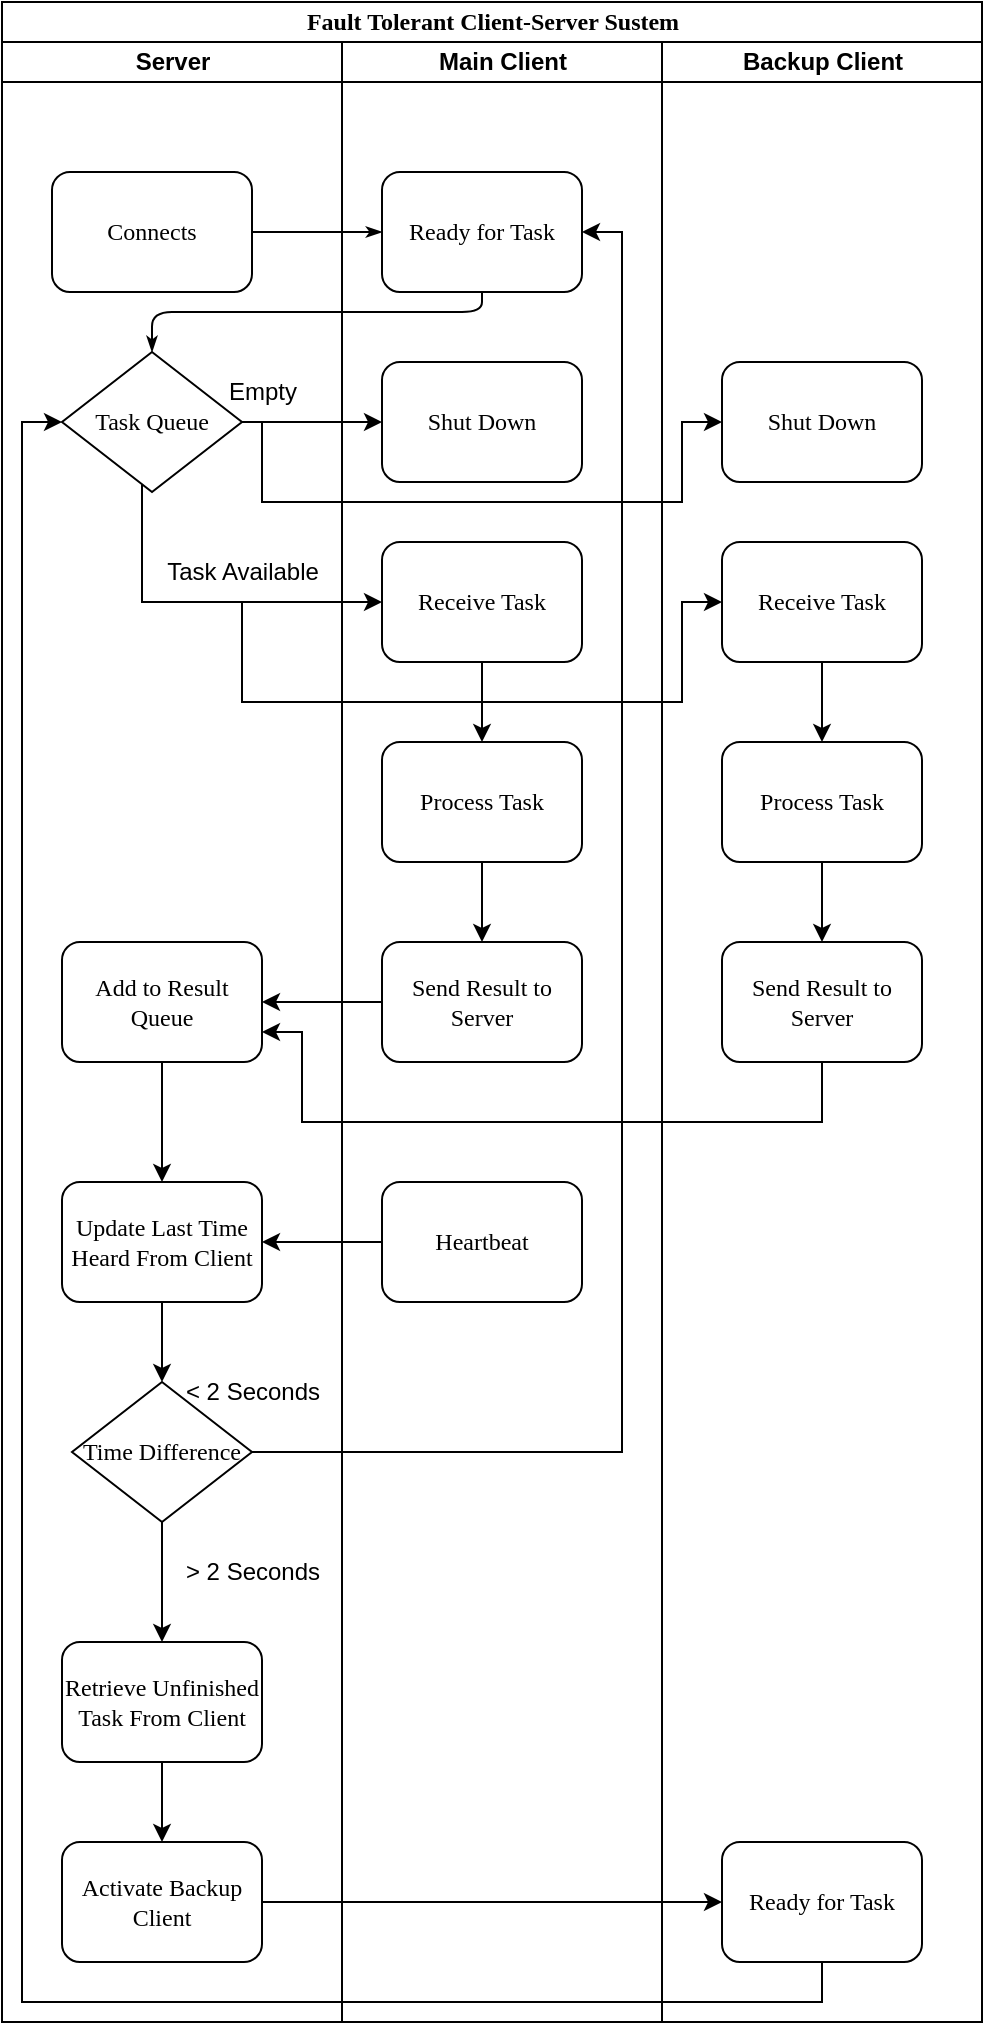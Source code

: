 <mxfile version="20.8.10" type="device"><diagram name="Page-1" id="74e2e168-ea6b-b213-b513-2b3c1d86103e"><mxGraphModel dx="932" dy="973" grid="1" gridSize="10" guides="1" tooltips="1" connect="1" arrows="1" fold="1" page="0" pageScale="1" pageWidth="1100" pageHeight="850" background="none" math="0" shadow="0"><root><mxCell id="0"/><mxCell id="1" parent="0"/><mxCell id="77e6c97f196da883-1" value="&lt;font style=&quot;font-size: 12px;&quot;&gt;Fault Tolerant Client-Server Sustem&lt;/font&gt;" style="swimlane;html=1;childLayout=stackLayout;startSize=20;rounded=0;shadow=0;labelBackgroundColor=none;strokeWidth=1;fontFamily=Verdana;fontSize=8;align=center;" parent="1" vertex="1"><mxGeometry x="70" y="40" width="490" height="1010" as="geometry"/></mxCell><mxCell id="77e6c97f196da883-2" value="Server" style="swimlane;html=1;startSize=20;" parent="77e6c97f196da883-1" vertex="1"><mxGeometry y="20" width="170" height="990" as="geometry"/></mxCell><mxCell id="wu7HIcHZm-wtaXVg-XWD-25" style="edgeStyle=orthogonalEdgeStyle;rounded=0;orthogonalLoop=1;jettySize=auto;html=1;exitX=0.5;exitY=1;exitDx=0;exitDy=0;entryX=0.5;entryY=0;entryDx=0;entryDy=0;" edge="1" parent="77e6c97f196da883-2" source="wu7HIcHZm-wtaXVg-XWD-22" target="wu7HIcHZm-wtaXVg-XWD-24"><mxGeometry relative="1" as="geometry"/></mxCell><mxCell id="wu7HIcHZm-wtaXVg-XWD-22" value="&lt;font style=&quot;font-size: 12px;&quot;&gt;Update Last Time Heard From Client&lt;/font&gt;" style="rounded=1;whiteSpace=wrap;html=1;shadow=0;labelBackgroundColor=none;strokeWidth=1;fontFamily=Verdana;fontSize=8;align=center;" vertex="1" parent="77e6c97f196da883-2"><mxGeometry x="30" y="570" width="100" height="60" as="geometry"/></mxCell><mxCell id="wu7HIcHZm-wtaXVg-XWD-37" style="edgeStyle=orthogonalEdgeStyle;rounded=0;orthogonalLoop=1;jettySize=auto;html=1;exitX=0.5;exitY=1;exitDx=0;exitDy=0;entryX=0.5;entryY=0;entryDx=0;entryDy=0;fontSize=12;" edge="1" parent="77e6c97f196da883-2" source="wu7HIcHZm-wtaXVg-XWD-24" target="wu7HIcHZm-wtaXVg-XWD-36"><mxGeometry relative="1" as="geometry"/></mxCell><mxCell id="wu7HIcHZm-wtaXVg-XWD-24" value="&lt;font style=&quot;font-size: 12px;&quot;&gt;Time Difference&lt;/font&gt;" style="rhombus;whiteSpace=wrap;html=1;rounded=0;shadow=0;labelBackgroundColor=none;strokeWidth=1;fontFamily=Verdana;fontSize=8;align=center;" vertex="1" parent="77e6c97f196da883-2"><mxGeometry x="35" y="670" width="90" height="70" as="geometry"/></mxCell><mxCell id="wu7HIcHZm-wtaXVg-XWD-27" value="&lt;font style=&quot;font-size: 12px;&quot;&gt;Activate Backup Client&lt;/font&gt;" style="rounded=1;whiteSpace=wrap;html=1;shadow=0;labelBackgroundColor=none;strokeWidth=1;fontFamily=Verdana;fontSize=8;align=center;" vertex="1" parent="77e6c97f196da883-2"><mxGeometry x="30" y="900" width="100" height="60" as="geometry"/></mxCell><mxCell id="wu7HIcHZm-wtaXVg-XWD-29" value="&amp;gt; 2 Seconds" style="text;html=1;align=center;verticalAlign=middle;resizable=0;points=[];autosize=1;strokeColor=none;fillColor=none;" vertex="1" parent="77e6c97f196da883-2"><mxGeometry x="80" y="750" width="90" height="30" as="geometry"/></mxCell><mxCell id="wu7HIcHZm-wtaXVg-XWD-35" value="&amp;lt; 2 Seconds" style="text;html=1;align=center;verticalAlign=middle;resizable=0;points=[];autosize=1;strokeColor=none;fillColor=none;" vertex="1" parent="77e6c97f196da883-2"><mxGeometry x="80" y="660" width="90" height="30" as="geometry"/></mxCell><mxCell id="wu7HIcHZm-wtaXVg-XWD-38" style="edgeStyle=orthogonalEdgeStyle;rounded=0;orthogonalLoop=1;jettySize=auto;html=1;exitX=0.5;exitY=1;exitDx=0;exitDy=0;entryX=0.5;entryY=0;entryDx=0;entryDy=0;fontSize=12;" edge="1" parent="77e6c97f196da883-2" source="wu7HIcHZm-wtaXVg-XWD-36" target="wu7HIcHZm-wtaXVg-XWD-27"><mxGeometry relative="1" as="geometry"/></mxCell><mxCell id="wu7HIcHZm-wtaXVg-XWD-36" value="&lt;font style=&quot;font-size: 12px;&quot;&gt;Retrieve Unfinished Task From Client&lt;/font&gt;" style="rounded=1;whiteSpace=wrap;html=1;shadow=0;labelBackgroundColor=none;strokeWidth=1;fontFamily=Verdana;fontSize=8;align=center;" vertex="1" parent="77e6c97f196da883-2"><mxGeometry x="30" y="800" width="100" height="60" as="geometry"/></mxCell><mxCell id="wu7HIcHZm-wtaXVg-XWD-6" value="&lt;font style=&quot;font-size: 12px;&quot;&gt;Task Queue&lt;/font&gt;" style="rhombus;whiteSpace=wrap;html=1;rounded=0;shadow=0;labelBackgroundColor=none;strokeWidth=1;fontFamily=Verdana;fontSize=8;align=center;" vertex="1" parent="77e6c97f196da883-2"><mxGeometry x="30" y="155" width="90" height="70" as="geometry"/></mxCell><mxCell id="wu7HIcHZm-wtaXVg-XWD-5" value="&lt;font style=&quot;font-size: 12px;&quot;&gt;Connects&lt;/font&gt;" style="rounded=1;whiteSpace=wrap;html=1;shadow=0;labelBackgroundColor=none;strokeWidth=1;fontFamily=Verdana;fontSize=8;align=center;" vertex="1" parent="77e6c97f196da883-2"><mxGeometry x="25" y="65" width="100" height="60" as="geometry"/></mxCell><mxCell id="77e6c97f196da883-3" value="Main Client" style="swimlane;html=1;startSize=20;" parent="77e6c97f196da883-1" vertex="1"><mxGeometry x="170" y="20" width="160" height="990" as="geometry"/></mxCell><mxCell id="wu7HIcHZm-wtaXVg-XWD-21" value="&lt;font style=&quot;font-size: 12px;&quot;&gt;Heartbeat&lt;/font&gt;" style="rounded=1;whiteSpace=wrap;html=1;shadow=0;labelBackgroundColor=none;strokeWidth=1;fontFamily=Verdana;fontSize=8;align=center;" vertex="1" parent="77e6c97f196da883-3"><mxGeometry x="20" y="570" width="100" height="60" as="geometry"/></mxCell><mxCell id="77e6c97f196da883-4" value="Backup Client" style="swimlane;html=1;startSize=20;" parent="77e6c97f196da883-1" vertex="1"><mxGeometry x="330" y="20" width="160" height="990" as="geometry"/></mxCell><mxCell id="wu7HIcHZm-wtaXVg-XWD-31" value="&lt;font style=&quot;font-size: 12px;&quot;&gt;Ready for Task&lt;/font&gt;" style="rounded=1;whiteSpace=wrap;html=1;shadow=0;labelBackgroundColor=none;strokeWidth=1;fontFamily=Verdana;fontSize=8;align=center;" vertex="1" parent="77e6c97f196da883-4"><mxGeometry x="30" y="900" width="100" height="60" as="geometry"/></mxCell><mxCell id="wu7HIcHZm-wtaXVg-XWD-39" value="&lt;font style=&quot;font-size: 12px;&quot;&gt;Shut Down&lt;/font&gt;" style="rounded=1;whiteSpace=wrap;html=1;shadow=0;labelBackgroundColor=none;strokeWidth=1;fontFamily=Verdana;fontSize=8;align=center;" vertex="1" parent="77e6c97f196da883-4"><mxGeometry x="30" y="160" width="100" height="60" as="geometry"/></mxCell><mxCell id="wu7HIcHZm-wtaXVg-XWD-44" style="edgeStyle=orthogonalEdgeStyle;rounded=0;orthogonalLoop=1;jettySize=auto;html=1;exitX=0.5;exitY=1;exitDx=0;exitDy=0;entryX=0.5;entryY=0;entryDx=0;entryDy=0;fontSize=12;" edge="1" parent="77e6c97f196da883-4" source="wu7HIcHZm-wtaXVg-XWD-40" target="wu7HIcHZm-wtaXVg-XWD-41"><mxGeometry relative="1" as="geometry"/></mxCell><mxCell id="wu7HIcHZm-wtaXVg-XWD-40" value="&lt;font style=&quot;font-size: 12px;&quot;&gt;Receive Task&lt;/font&gt;" style="rounded=1;whiteSpace=wrap;html=1;shadow=0;labelBackgroundColor=none;strokeWidth=1;fontFamily=Verdana;fontSize=8;align=center;" vertex="1" parent="77e6c97f196da883-4"><mxGeometry x="30" y="250" width="100" height="60" as="geometry"/></mxCell><mxCell id="wu7HIcHZm-wtaXVg-XWD-45" value="" style="edgeStyle=orthogonalEdgeStyle;rounded=0;orthogonalLoop=1;jettySize=auto;html=1;fontSize=12;" edge="1" parent="77e6c97f196da883-4" source="wu7HIcHZm-wtaXVg-XWD-41" target="wu7HIcHZm-wtaXVg-XWD-42"><mxGeometry relative="1" as="geometry"/></mxCell><mxCell id="wu7HIcHZm-wtaXVg-XWD-41" value="&lt;font style=&quot;font-size: 12px;&quot;&gt;Process Task&lt;/font&gt;" style="rounded=1;whiteSpace=wrap;html=1;shadow=0;labelBackgroundColor=none;strokeWidth=1;fontFamily=Verdana;fontSize=8;align=center;" vertex="1" parent="77e6c97f196da883-4"><mxGeometry x="30" y="350" width="100" height="60" as="geometry"/></mxCell><mxCell id="wu7HIcHZm-wtaXVg-XWD-42" value="&lt;font style=&quot;font-size: 12px;&quot;&gt;Send Result to Server&lt;/font&gt;" style="rounded=1;whiteSpace=wrap;html=1;shadow=0;labelBackgroundColor=none;strokeWidth=1;fontFamily=Verdana;fontSize=8;align=center;" vertex="1" parent="77e6c97f196da883-4"><mxGeometry x="30" y="450" width="100" height="60" as="geometry"/></mxCell><mxCell id="wu7HIcHZm-wtaXVg-XWD-23" style="edgeStyle=orthogonalEdgeStyle;rounded=0;orthogonalLoop=1;jettySize=auto;html=1;exitX=0;exitY=0.5;exitDx=0;exitDy=0;entryX=1;entryY=0.5;entryDx=0;entryDy=0;" edge="1" parent="77e6c97f196da883-1" source="wu7HIcHZm-wtaXVg-XWD-21" target="wu7HIcHZm-wtaXVg-XWD-22"><mxGeometry relative="1" as="geometry"/></mxCell><mxCell id="wu7HIcHZm-wtaXVg-XWD-32" style="edgeStyle=orthogonalEdgeStyle;rounded=0;orthogonalLoop=1;jettySize=auto;html=1;exitX=1;exitY=0.5;exitDx=0;exitDy=0;fontSize=12;" edge="1" parent="77e6c97f196da883-1" source="wu7HIcHZm-wtaXVg-XWD-27" target="wu7HIcHZm-wtaXVg-XWD-31"><mxGeometry relative="1" as="geometry"/></mxCell><mxCell id="wu7HIcHZm-wtaXVg-XWD-46" style="edgeStyle=orthogonalEdgeStyle;rounded=0;orthogonalLoop=1;jettySize=auto;html=1;exitX=0.5;exitY=1;exitDx=0;exitDy=0;entryX=0;entryY=0.5;entryDx=0;entryDy=0;fontSize=12;" edge="1" parent="77e6c97f196da883-1" source="wu7HIcHZm-wtaXVg-XWD-31" target="wu7HIcHZm-wtaXVg-XWD-6"><mxGeometry relative="1" as="geometry"><Array as="points"><mxPoint x="410" y="1000"/><mxPoint x="10" y="1000"/><mxPoint x="10" y="210"/></Array></mxGeometry></mxCell><mxCell id="wu7HIcHZm-wtaXVg-XWD-3" style="edgeStyle=orthogonalEdgeStyle;rounded=1;html=1;labelBackgroundColor=none;startArrow=none;startFill=0;startSize=5;endArrow=classicThin;endFill=1;endSize=5;jettySize=auto;orthogonalLoop=1;strokeWidth=1;fontFamily=Verdana;fontSize=8" edge="1" parent="1" source="wu7HIcHZm-wtaXVg-XWD-5" target="wu7HIcHZm-wtaXVg-XWD-9"><mxGeometry relative="1" as="geometry"/></mxCell><mxCell id="wu7HIcHZm-wtaXVg-XWD-4" style="edgeStyle=orthogonalEdgeStyle;rounded=1;html=1;labelBackgroundColor=none;startArrow=none;startFill=0;startSize=5;endArrow=classicThin;endFill=1;endSize=5;jettySize=auto;orthogonalLoop=1;strokeWidth=1;fontFamily=Verdana;fontSize=8;entryX=0.5;entryY=0;entryDx=0;entryDy=0;" edge="1" parent="1" source="wu7HIcHZm-wtaXVg-XWD-9" target="wu7HIcHZm-wtaXVg-XWD-6"><mxGeometry relative="1" as="geometry"><Array as="points"><mxPoint x="310" y="195"/><mxPoint x="145" y="195"/></Array><mxPoint x="70" y="175" as="targetPoint"/></mxGeometry></mxCell><mxCell id="wu7HIcHZm-wtaXVg-XWD-49" style="edgeStyle=orthogonalEdgeStyle;rounded=0;orthogonalLoop=1;jettySize=auto;html=1;entryX=0;entryY=0.5;entryDx=0;entryDy=0;fontSize=12;" edge="1" parent="1" source="wu7HIcHZm-wtaXVg-XWD-7" target="wu7HIcHZm-wtaXVg-XWD-40"><mxGeometry relative="1" as="geometry"><Array as="points"><mxPoint x="190" y="390"/><mxPoint x="410" y="390"/><mxPoint x="410" y="340"/></Array></mxGeometry></mxCell><mxCell id="wu7HIcHZm-wtaXVg-XWD-7" value="Task Available&lt;br&gt;" style="text;html=1;align=center;verticalAlign=middle;resizable=0;points=[];autosize=1;strokeColor=none;fillColor=none;" vertex="1" parent="1"><mxGeometry x="140" y="310" width="100" height="30" as="geometry"/></mxCell><mxCell id="wu7HIcHZm-wtaXVg-XWD-50" style="edgeStyle=orthogonalEdgeStyle;rounded=0;orthogonalLoop=1;jettySize=auto;html=1;entryX=0;entryY=0.5;entryDx=0;entryDy=0;fontSize=12;" edge="1" parent="1" source="wu7HIcHZm-wtaXVg-XWD-8" target="wu7HIcHZm-wtaXVg-XWD-39"><mxGeometry relative="1" as="geometry"><Array as="points"><mxPoint x="200" y="290"/><mxPoint x="410" y="290"/><mxPoint x="410" y="250"/></Array></mxGeometry></mxCell><mxCell id="wu7HIcHZm-wtaXVg-XWD-8" value="Empty" style="text;html=1;align=center;verticalAlign=middle;resizable=0;points=[];autosize=1;strokeColor=none;fillColor=none;" vertex="1" parent="1"><mxGeometry x="170" y="220" width="60" height="30" as="geometry"/></mxCell><mxCell id="wu7HIcHZm-wtaXVg-XWD-9" value="&lt;font style=&quot;font-size: 12px;&quot;&gt;Ready for Task&lt;/font&gt;" style="rounded=1;whiteSpace=wrap;html=1;shadow=0;labelBackgroundColor=none;strokeWidth=1;fontFamily=Verdana;fontSize=8;align=center;" vertex="1" parent="1"><mxGeometry x="260" y="125" width="100" height="60" as="geometry"/></mxCell><mxCell id="wu7HIcHZm-wtaXVg-XWD-10" value="&lt;font style=&quot;font-size: 12px;&quot;&gt;Shut Down&lt;/font&gt;" style="rounded=1;whiteSpace=wrap;html=1;shadow=0;labelBackgroundColor=none;strokeWidth=1;fontFamily=Verdana;fontSize=8;align=center;" vertex="1" parent="1"><mxGeometry x="260" y="220" width="100" height="60" as="geometry"/></mxCell><mxCell id="wu7HIcHZm-wtaXVg-XWD-11" style="edgeStyle=orthogonalEdgeStyle;rounded=0;orthogonalLoop=1;jettySize=auto;html=1;entryX=0;entryY=0.5;entryDx=0;entryDy=0;" edge="1" parent="1" source="wu7HIcHZm-wtaXVg-XWD-6" target="wu7HIcHZm-wtaXVg-XWD-10"><mxGeometry relative="1" as="geometry"/></mxCell><mxCell id="wu7HIcHZm-wtaXVg-XWD-12" style="edgeStyle=orthogonalEdgeStyle;rounded=0;orthogonalLoop=1;jettySize=auto;html=1;entryX=0;entryY=0.5;entryDx=0;entryDy=0;" edge="1" parent="1" source="wu7HIcHZm-wtaXVg-XWD-6"><mxGeometry relative="1" as="geometry"><mxPoint x="260" y="340" as="targetPoint"/><Array as="points"><mxPoint x="140" y="340"/></Array></mxGeometry></mxCell><mxCell id="wu7HIcHZm-wtaXVg-XWD-33" style="edgeStyle=orthogonalEdgeStyle;rounded=0;orthogonalLoop=1;jettySize=auto;html=1;entryX=0.5;entryY=0;entryDx=0;entryDy=0;fontSize=12;" edge="1" parent="1" source="wu7HIcHZm-wtaXVg-XWD-13" target="wu7HIcHZm-wtaXVg-XWD-22"><mxGeometry relative="1" as="geometry"/></mxCell><mxCell id="wu7HIcHZm-wtaXVg-XWD-13" value="&lt;font style=&quot;font-size: 12px;&quot;&gt;Add to Result Queue&lt;/font&gt;" style="rounded=1;whiteSpace=wrap;html=1;shadow=0;labelBackgroundColor=none;strokeWidth=1;fontFamily=Verdana;fontSize=8;align=center;" vertex="1" parent="1"><mxGeometry x="100" y="510" width="100" height="60" as="geometry"/></mxCell><mxCell id="wu7HIcHZm-wtaXVg-XWD-14" value="&lt;font style=&quot;font-size: 12px;&quot;&gt;Receive Task&lt;/font&gt;" style="rounded=1;whiteSpace=wrap;html=1;shadow=0;labelBackgroundColor=none;strokeWidth=1;fontFamily=Verdana;fontSize=8;align=center;" vertex="1" parent="1"><mxGeometry x="260" y="310" width="100" height="60" as="geometry"/></mxCell><mxCell id="wu7HIcHZm-wtaXVg-XWD-15" style="edgeStyle=orthogonalEdgeStyle;rounded=0;orthogonalLoop=1;jettySize=auto;html=1;exitX=0.5;exitY=1;exitDx=0;exitDy=0;entryX=0.5;entryY=0;entryDx=0;entryDy=0;" edge="1" parent="1" source="wu7HIcHZm-wtaXVg-XWD-16" target="wu7HIcHZm-wtaXVg-XWD-17"><mxGeometry relative="1" as="geometry"/></mxCell><mxCell id="wu7HIcHZm-wtaXVg-XWD-16" value="&lt;font style=&quot;font-size: 12px;&quot;&gt;Process Task&lt;/font&gt;" style="rounded=1;whiteSpace=wrap;html=1;shadow=0;labelBackgroundColor=none;strokeWidth=1;fontFamily=Verdana;fontSize=8;align=center;" vertex="1" parent="1"><mxGeometry x="260" y="410" width="100" height="60" as="geometry"/></mxCell><mxCell id="wu7HIcHZm-wtaXVg-XWD-17" value="&lt;font style=&quot;font-size: 12px;&quot;&gt;Send Result to Server&lt;/font&gt;" style="rounded=1;whiteSpace=wrap;html=1;shadow=0;labelBackgroundColor=none;strokeWidth=1;fontFamily=Verdana;fontSize=8;align=center;" vertex="1" parent="1"><mxGeometry x="260" y="510" width="100" height="60" as="geometry"/></mxCell><mxCell id="wu7HIcHZm-wtaXVg-XWD-18" style="edgeStyle=orthogonalEdgeStyle;rounded=0;orthogonalLoop=1;jettySize=auto;html=1;entryX=1;entryY=0.5;entryDx=0;entryDy=0;" edge="1" parent="1" source="wu7HIcHZm-wtaXVg-XWD-17" target="wu7HIcHZm-wtaXVg-XWD-13"><mxGeometry relative="1" as="geometry"/></mxCell><mxCell id="wu7HIcHZm-wtaXVg-XWD-20" style="edgeStyle=orthogonalEdgeStyle;rounded=0;orthogonalLoop=1;jettySize=auto;html=1;exitX=0.5;exitY=1;exitDx=0;exitDy=0;" edge="1" parent="1" source="wu7HIcHZm-wtaXVg-XWD-14"><mxGeometry relative="1" as="geometry"><mxPoint x="310" y="410" as="targetPoint"/></mxGeometry></mxCell><mxCell id="wu7HIcHZm-wtaXVg-XWD-34" style="edgeStyle=orthogonalEdgeStyle;rounded=0;orthogonalLoop=1;jettySize=auto;html=1;exitX=1;exitY=0.5;exitDx=0;exitDy=0;entryX=1;entryY=0.5;entryDx=0;entryDy=0;fontSize=12;" edge="1" parent="1" source="wu7HIcHZm-wtaXVg-XWD-24" target="wu7HIcHZm-wtaXVg-XWD-9"><mxGeometry relative="1" as="geometry"/></mxCell><mxCell id="wu7HIcHZm-wtaXVg-XWD-52" style="edgeStyle=orthogonalEdgeStyle;rounded=0;orthogonalLoop=1;jettySize=auto;html=1;entryX=1;entryY=0.75;entryDx=0;entryDy=0;fontSize=12;" edge="1" parent="1" source="wu7HIcHZm-wtaXVg-XWD-42" target="wu7HIcHZm-wtaXVg-XWD-13"><mxGeometry relative="1" as="geometry"><Array as="points"><mxPoint x="480" y="600"/><mxPoint x="220" y="600"/><mxPoint x="220" y="555"/></Array></mxGeometry></mxCell></root></mxGraphModel></diagram></mxfile>